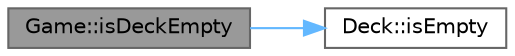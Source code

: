 digraph "Game::isDeckEmpty"
{
 // LATEX_PDF_SIZE
  bgcolor="transparent";
  edge [fontname=Helvetica,fontsize=10,labelfontname=Helvetica,labelfontsize=10];
  node [fontname=Helvetica,fontsize=10,shape=box,height=0.2,width=0.4];
  rankdir="LR";
  Node1 [id="Node000001",label="Game::isDeckEmpty",height=0.2,width=0.4,color="gray40", fillcolor="grey60", style="filled", fontcolor="black",tooltip="Checks if the deck is empty."];
  Node1 -> Node2 [id="edge1_Node000001_Node000002",color="steelblue1",style="solid",tooltip=" "];
  Node2 [id="Node000002",label="Deck::isEmpty",height=0.2,width=0.4,color="grey40", fillcolor="white", style="filled",URL="$d6/deb/class_deck.html#a8be1adfe1570078e63e05a7ef995625a",tooltip="Checks if the deck is empty."];
}
